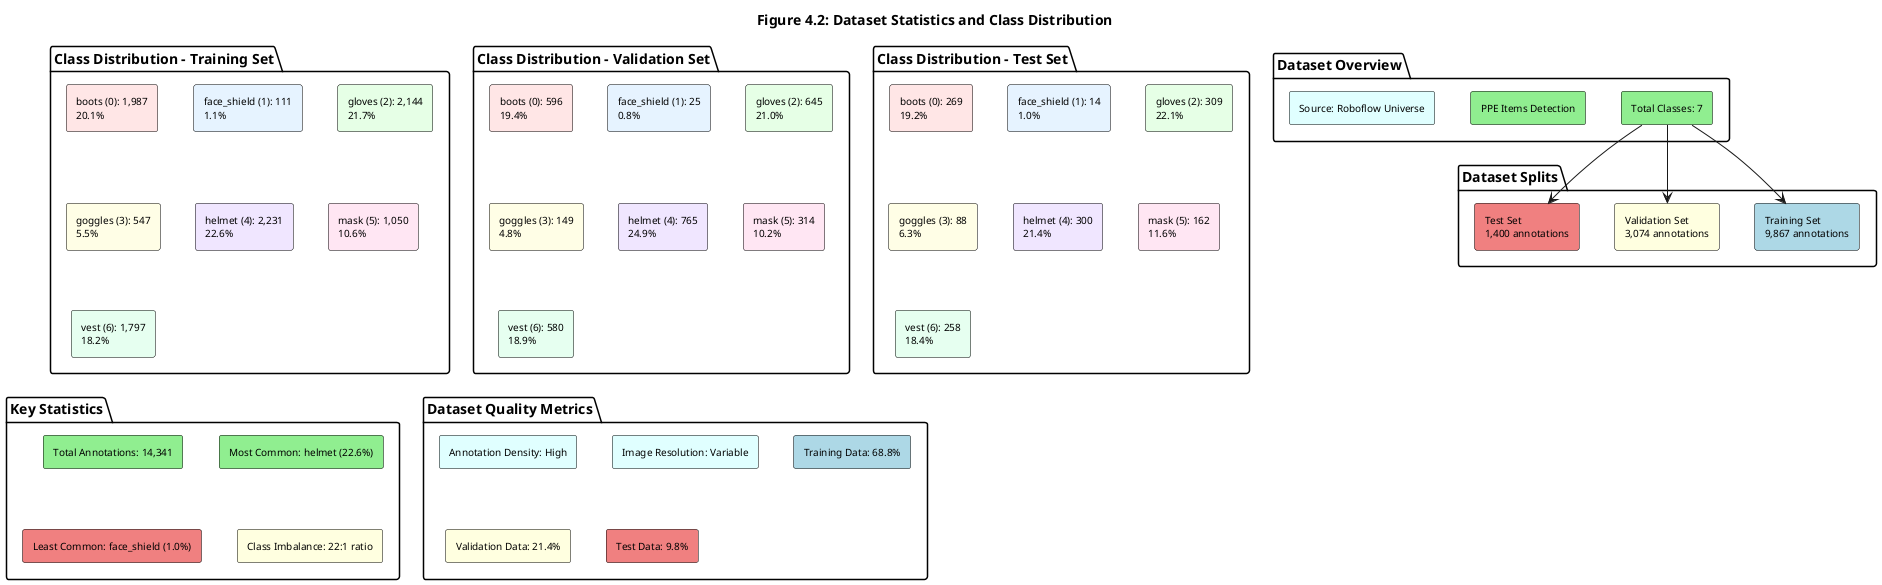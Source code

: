 @startuml Figure_4_2_Dataset_Statistics_Class_Distribution
!define RECTANGLE class

skinparam backgroundColor white
skinparam componentStyle rectangle
skinparam rectangle {
    BackgroundColor lightblue
    BorderColor black
    FontSize 10
}

title Figure 4.2: Dataset Statistics and Class Distribution

package "Dataset Overview" {
    rectangle "Total Classes: 7" as totalclasses #lightgreen
    rectangle "PPE Items Detection" as ppeitems #lightgreen
    rectangle "Source: Roboflow Universe" as source #lightcyan
}

package "Dataset Splits" {
    rectangle "Training Set\n9,867 annotations" as train #lightblue
    rectangle "Validation Set\n3,074 annotations" as valid #lightyellow  
    rectangle "Test Set\n1,400 annotations" as test #lightcoral
}

package "Class Distribution - Training Set" {
    rectangle "boots (0): 1,987\n20.1%" as train_boots #FFE6E6
    rectangle "face_shield (1): 111\n1.1%" as train_face #E6F3FF
    rectangle "gloves (2): 2,144\n21.7%" as train_gloves #E6FFE6
    rectangle "goggles (3): 547\n5.5%" as train_goggles #FFFEE6
    rectangle "helmet (4): 2,231\n22.6%" as train_helmet #F0E6FF
    rectangle "mask (5): 1,050\n10.6%" as train_mask #FFE6F3
    rectangle "vest (6): 1,797\n18.2%" as train_vest #E6FFF0
}

package "Class Distribution - Validation Set" {
    rectangle "boots (0): 596\n19.4%" as valid_boots #FFE6E6
    rectangle "face_shield (1): 25\n0.8%" as valid_face #E6F3FF
    rectangle "gloves (2): 645\n21.0%" as valid_gloves #E6FFE6
    rectangle "goggles (3): 149\n4.8%" as valid_goggles #FFFEE6
    rectangle "helmet (4): 765\n24.9%" as valid_helmet #F0E6FF
    rectangle "mask (5): 314\n10.2%" as valid_mask #FFE6F3
    rectangle "vest (6): 580\n18.9%" as valid_vest #E6FFF0
}

package "Class Distribution - Test Set" {
    rectangle "boots (0): 269\n19.2%" as test_boots #FFE6E6
    rectangle "face_shield (1): 14\n1.0%" as test_face #E6F3FF
    rectangle "gloves (2): 309\n22.1%" as test_gloves #E6FFE6
    rectangle "goggles (3): 88\n6.3%" as test_goggles #FFFEE6
    rectangle "helmet (4): 300\n21.4%" as test_helmet #F0E6FF
    rectangle "mask (5): 162\n11.6%" as test_mask #FFE6F3
    rectangle "vest (6): 258\n18.4%" as test_vest #E6FFF0
}

package "Key Statistics" {
    rectangle "Total Annotations: 14,341" as total #lightgreen
    rectangle "Most Common: helmet (22.6%)" as most #lightgreen
    rectangle "Least Common: face_shield (1.0%)" as least #lightcoral
    rectangle "Class Imbalance: 22:1 ratio" as imbalance #lightyellow
}

package "Dataset Quality Metrics" {
    rectangle "Annotation Density: High" as density #lightcyan
    rectangle "Image Resolution: Variable" as resolution #lightcyan
    rectangle "Training Data: 68.8%" as trainpct #lightblue
    rectangle "Validation Data: 21.4%" as validpct #lightyellow
    rectangle "Test Data: 9.8%" as testpct #lightcoral
}

' Relationships showing data flow
totalclasses --> train
totalclasses --> valid
totalclasses --> test

@enduml
